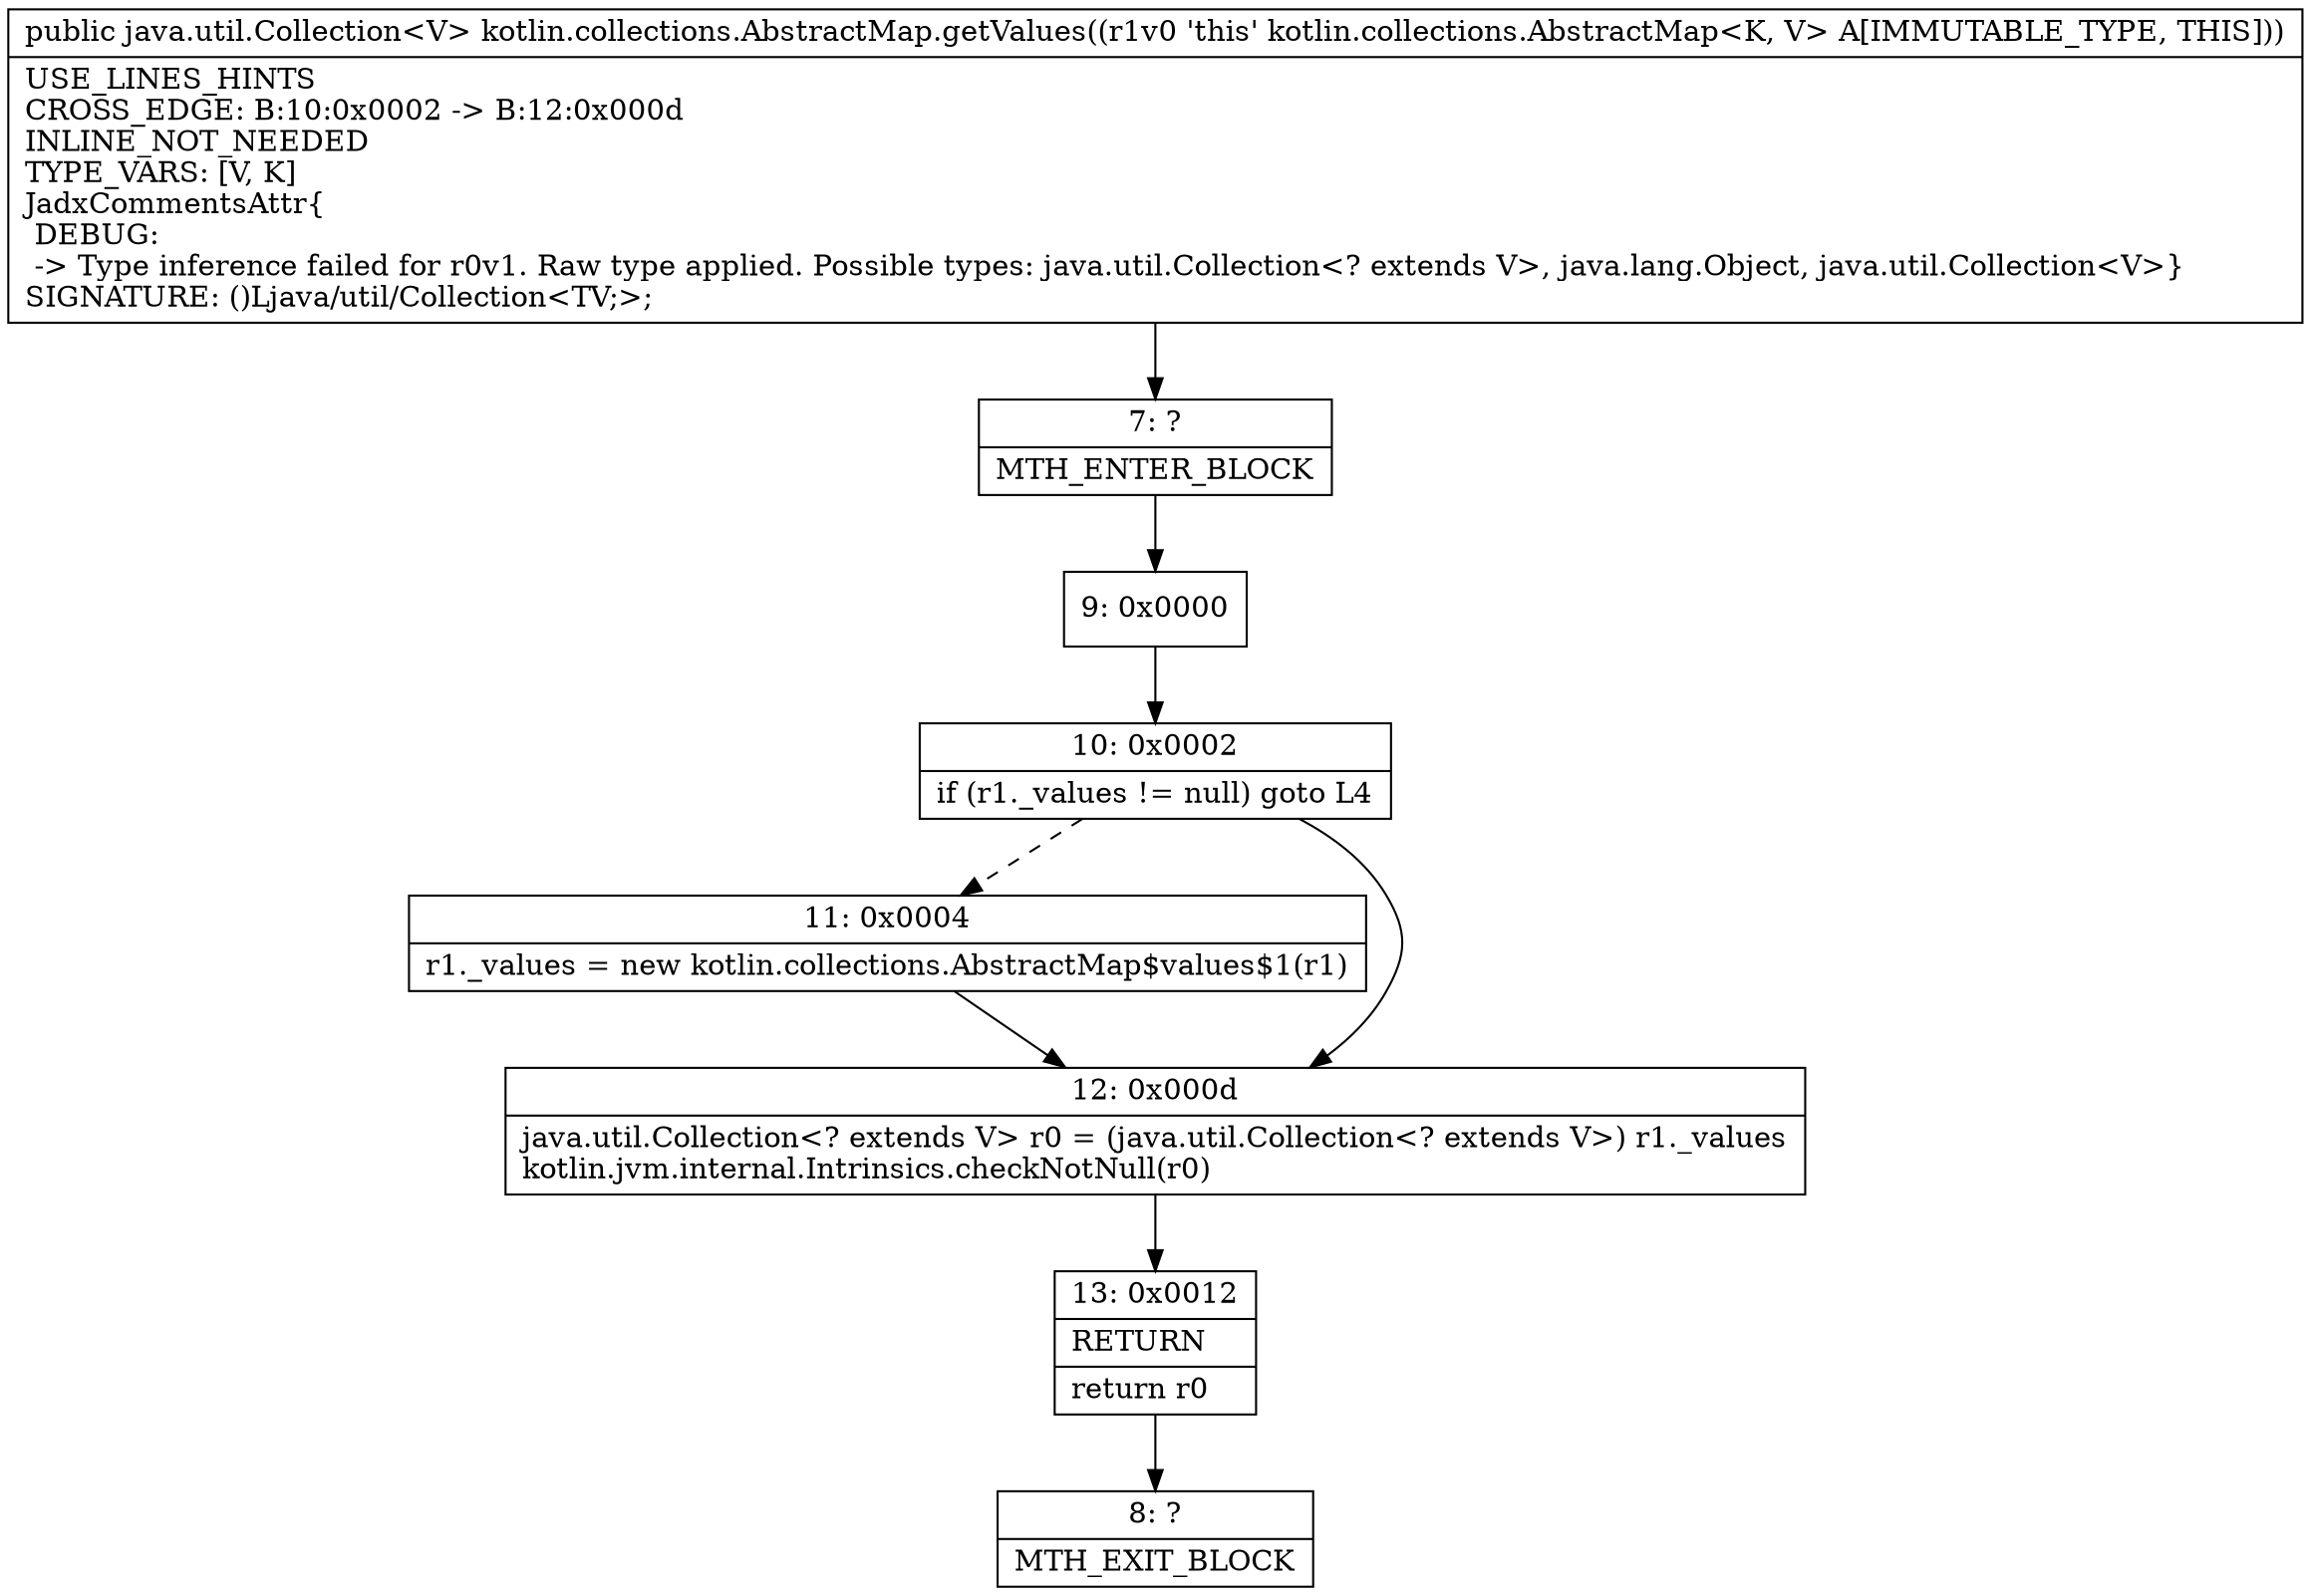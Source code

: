 digraph "CFG forkotlin.collections.AbstractMap.getValues()Ljava\/util\/Collection;" {
Node_7 [shape=record,label="{7\:\ ?|MTH_ENTER_BLOCK\l}"];
Node_9 [shape=record,label="{9\:\ 0x0000}"];
Node_10 [shape=record,label="{10\:\ 0x0002|if (r1._values != null) goto L4\l}"];
Node_11 [shape=record,label="{11\:\ 0x0004|r1._values = new kotlin.collections.AbstractMap$values$1(r1)\l}"];
Node_12 [shape=record,label="{12\:\ 0x000d|java.util.Collection\<? extends V\> r0 = (java.util.Collection\<? extends V\>) r1._values\lkotlin.jvm.internal.Intrinsics.checkNotNull(r0)\l}"];
Node_13 [shape=record,label="{13\:\ 0x0012|RETURN\l|return r0\l}"];
Node_8 [shape=record,label="{8\:\ ?|MTH_EXIT_BLOCK\l}"];
MethodNode[shape=record,label="{public java.util.Collection\<V\> kotlin.collections.AbstractMap.getValues((r1v0 'this' kotlin.collections.AbstractMap\<K, V\> A[IMMUTABLE_TYPE, THIS]))  | USE_LINES_HINTS\lCROSS_EDGE: B:10:0x0002 \-\> B:12:0x000d\lINLINE_NOT_NEEDED\lTYPE_VARS: [V, K]\lJadxCommentsAttr\{\l DEBUG: \l \-\> Type inference failed for r0v1. Raw type applied. Possible types: java.util.Collection\<? extends V\>, java.lang.Object, java.util.Collection\<V\>\}\lSIGNATURE: ()Ljava\/util\/Collection\<TV;\>;\l}"];
MethodNode -> Node_7;Node_7 -> Node_9;
Node_9 -> Node_10;
Node_10 -> Node_11[style=dashed];
Node_10 -> Node_12;
Node_11 -> Node_12;
Node_12 -> Node_13;
Node_13 -> Node_8;
}

